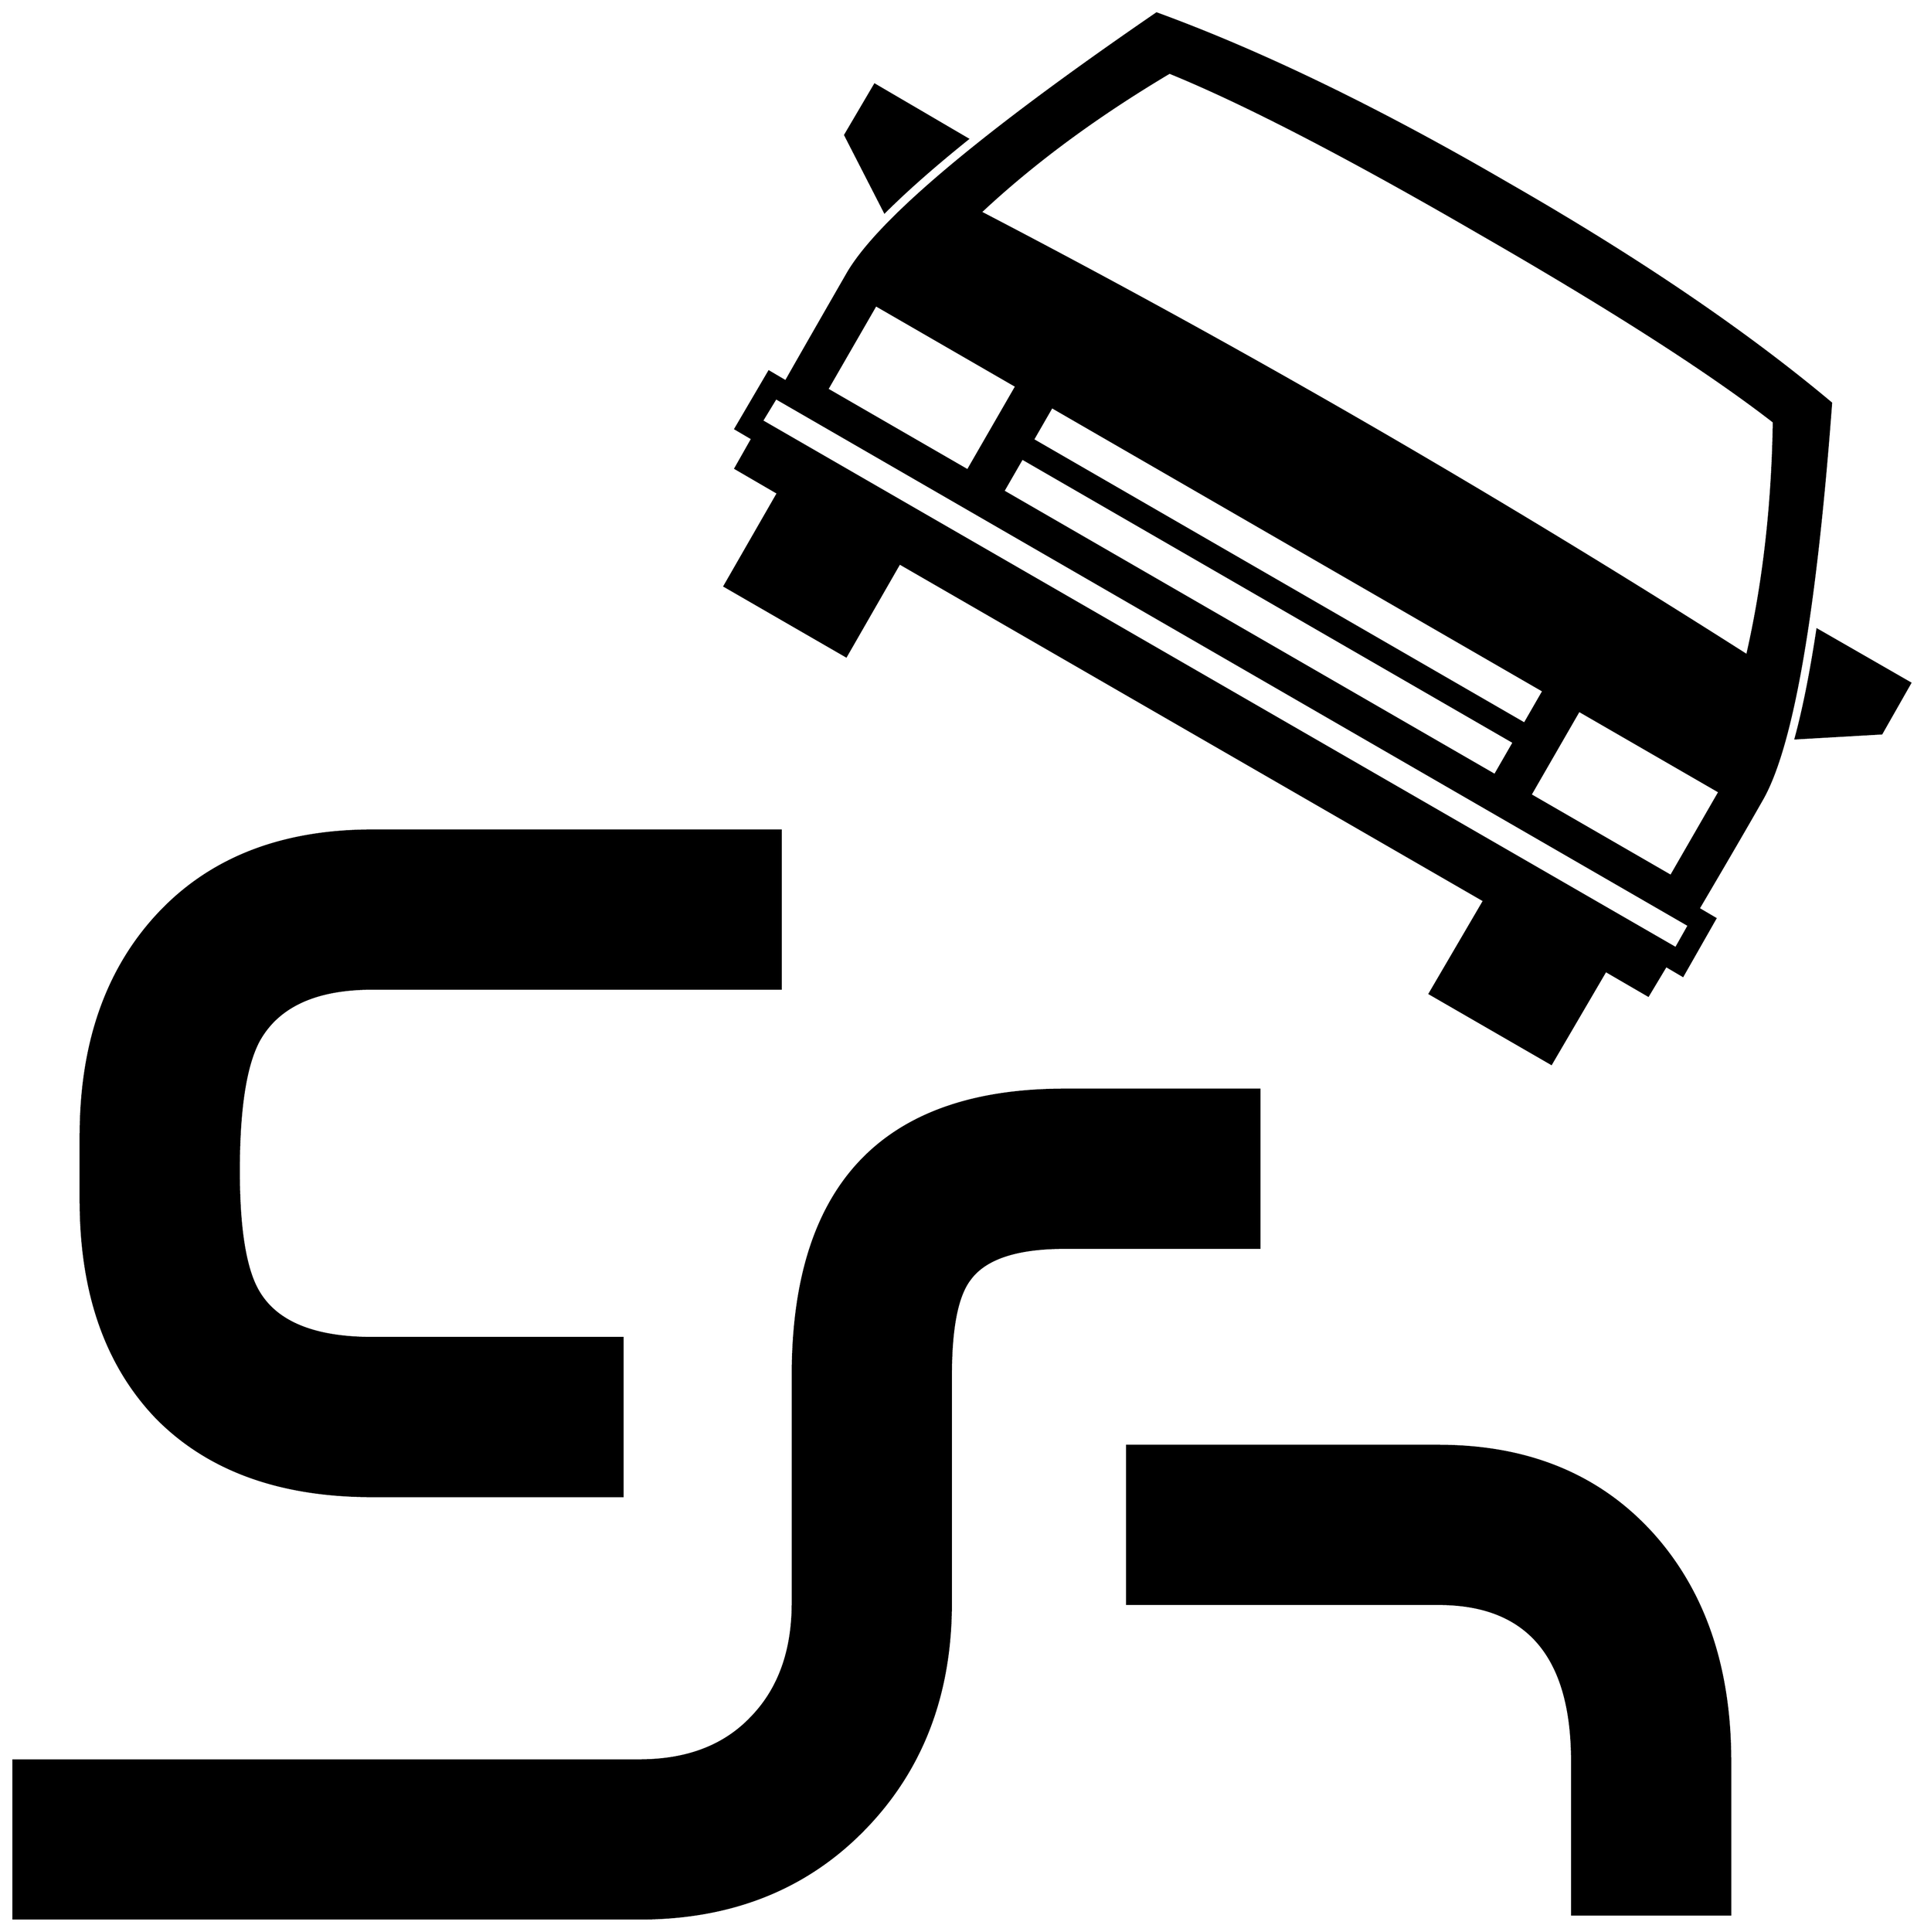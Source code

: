


\begin{tikzpicture}[y=0.80pt, x=0.80pt, yscale=-1.0, xscale=1.0, inner sep=0pt, outer sep=0pt]
\begin{scope}[shift={(100.0,1709.0)},nonzero rule]
  \path[draw=.,fill=.,line width=1.600pt] (1958.0,-871.0) --
    (1929.0,-820.0) -- (1842.0,-815.0) .. controls
    (1850.0,-844.333) and (1857.333,-881.0) .. (1864.0,-925.0) --
    (1958.0,-871.0) -- cycle(1005.0,-1421.0) .. controls
    (971.0,-1393.667) and (943.0,-1369.0) .. (921.0,-1347.0) --
    (881.0,-1425.0) -- (911.0,-1476.0) -- (1005.0,-1421.0) --
    cycle(1878.0,-1154.0) .. controls (1862.0,-940.0) and
    (1838.667,-806.333) .. (1808.0,-753.0) .. controls
    (1794.0,-728.333) and (1772.667,-691.667) .. (1744.0,-643.0) --
    (1761.0,-633.0) -- (1728.0,-575.0) -- (1711.0,-585.0) --
    (1693.0,-555.0) -- (1650.0,-580.0) -- (1595.0,-486.0) --
    (1472.0,-557.0) -- (1527.0,-651.0) -- (936.0,-992.0) --
    (882.0,-898.0) -- (759.0,-969.0) -- (813.0,-1063.0) --
    (770.0,-1088.0) -- (787.0,-1118.0) -- (770.0,-1128.0) --
    (804.0,-1186.0) -- (821.0,-1176.0) .. controls
    (835.0,-1200.667) and (856.0,-1237.333) .. (884.0,-1286.0) ..
    controls (916.0,-1340.0) and (1020.0,-1427.333) ..
    (1196.0,-1548.0) .. controls (1302.0,-1509.333) and
    (1420.333,-1452.0) .. (1551.0,-1376.0) .. controls
    (1682.333,-1300.667) and (1791.333,-1226.667) .. (1878.0,-1154.0) --
    cycle(1776.0,374.0) -- (1616.0,374.0) -- (1616.0,219.0) ..
    controls (1616.0,113.0) and (1571.0,60.0) .. (1481.0,60.0)
    -- (1166.0,60.0) -- (1166.0,-100.0) -- (1481.0,-100.0) ..
    controls (1573.0,-100.0) and (1646.0,-69.333) .. (1700.0,-8.0)
    .. controls (1750.667,50.0) and (1776.0,125.667) ..
    (1776.0,219.0) -- (1776.0,374.0) -- cycle(816.0,-562.0) --
    (403.0,-562.0) .. controls (345.667,-562.0) and (307.333,-544.333)
    .. (288.0,-509.0) .. controls (274.667,-483.667) and
    (268.0,-440.0) .. (268.0,-378.0) .. controls (268.0,-317.333)
    and (275.0,-276.0) .. (289.0,-254.0) .. controls
    (307.667,-224.0) and (345.667,-209.0) .. (403.0,-209.0) --
    (656.0,-209.0) -- (656.0,-49.0) -- (403.0,-49.0) .. controls
    (309.667,-49.0) and (237.0,-75.333) .. (185.0,-128.0) ..
    controls (133.667,-181.333) and (108.0,-254.667) .. (108.0,-348.0)
    -- (108.0,-413.0) .. controls (108.0,-506.333) and
    (134.0,-581.0) .. (186.0,-637.0) .. controls (238.667,-693.667)
    and (311.0,-722.0) .. (403.0,-722.0) -- (816.0,-722.0) --
    (816.0,-562.0) -- cycle(1300.0,-300.0) -- (1103.0,-300.0) ..
    controls (1054.333,-300.0) and (1022.333,-289.333) ..
    (1007.0,-268.0) .. controls (994.333,-251.333) and
    (988.0,-219.0) .. (988.0,-171.0) -- (988.0,59.0) .. controls
    (988.0,151.667) and (958.667,228.0) .. (900.0,288.0) .. controls
    (841.333,348.0) and (765.667,378.0) .. (673.0,378.0) --
    (40.0,378.0) -- (40.0,218.0) -- (673.0,218.0) .. controls
    (721.0,218.0) and (758.667,203.667) .. (786.0,175.0) .. controls
    (814.0,146.333) and (828.0,107.667) .. (828.0,59.0) --
    (828.0,-171.0) .. controls (828.0,-363.667) and (919.667,-460.0)
    .. (1103.0,-460.0) -- (1300.0,-460.0) -- (1300.0,-300.0) --
    cycle(1820.0,-1135.0) .. controls (1754.667,-1185.667) and
    (1655.333,-1249.333) .. (1522.0,-1326.0) .. controls
    (1388.667,-1403.333) and (1284.333,-1457.333) .. (1209.0,-1488.0) ..
    controls (1135.0,-1444.0) and (1071.333,-1397.0) ..
    (1018.0,-1347.0) .. controls (1279.333,-1211.0) and
    (1537.667,-1061.667) .. (1793.0,-899.0) .. controls
    (1809.667,-971.667) and (1818.667,-1050.333) .. (1820.0,-1135.0) --
    cycle(1765.0,-761.0) -- (1623.0,-843.0) -- (1574.0,-758.0)
    -- (1716.0,-676.0) -- (1765.0,-761.0) --
    cycle(1587.0,-863.0) -- (1090.0,-1150.0) -- (1071.0,-1117.0)
    -- (1568.0,-830.0) -- (1587.0,-863.0) --
    cycle(1557.0,-811.0) -- (1060.0,-1098.0) -- (1041.0,-1065.0)
    -- (1538.0,-778.0) -- (1557.0,-811.0) --
    cycle(1734.0,-626.0) -- (811.0,-1159.0) -- (797.0,-1136.0)
    -- (1721.0,-603.0) -- (1734.0,-626.0) --
    cycle(1054.0,-1171.0) -- (912.0,-1253.0) -- (863.0,-1168.0)
    -- (1005.0,-1086.0) -- (1054.0,-1171.0) -- cycle;
\end{scope}

\end{tikzpicture}


